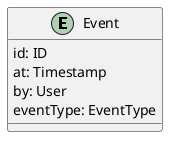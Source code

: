 @startuml Event

entity Event {
  id: ID
  at: Timestamp
  by: User
  eventType: EventType
}

@enduml